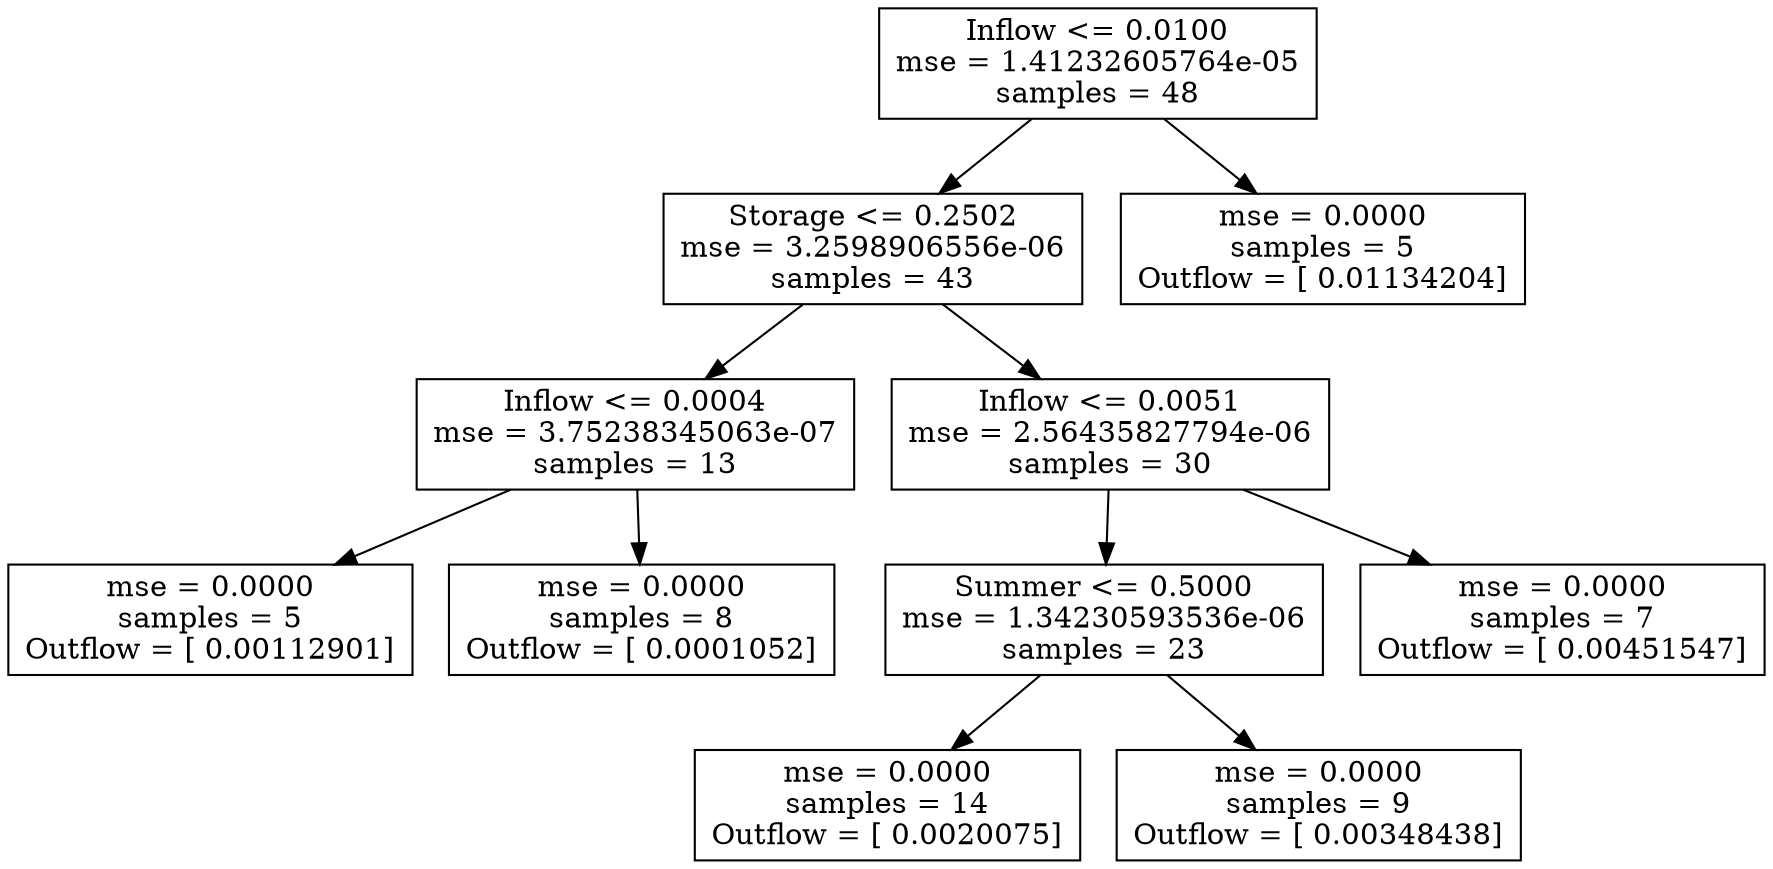 digraph Tree {
0 [label="Inflow <= 0.0100\nmse = 1.41232605764e-05\nsamples = 48", shape="box"] ;
1 [label="Storage <= 0.2502\nmse = 3.2598906556e-06\nsamples = 43", shape="box"] ;
0 -> 1 ;
2 [label="Inflow <= 0.0004\nmse = 3.75238345063e-07\nsamples = 13", shape="box"] ;
1 -> 2 ;
3 [label="mse = 0.0000\nsamples = 5\nOutflow = [ 0.00112901]", shape="box"] ;
2 -> 3 ;
4 [label="mse = 0.0000\nsamples = 8\nOutflow = [ 0.0001052]", shape="box"] ;
2 -> 4 ;
5 [label="Inflow <= 0.0051\nmse = 2.56435827794e-06\nsamples = 30", shape="box"] ;
1 -> 5 ;
6 [label="Summer <= 0.5000\nmse = 1.34230593536e-06\nsamples = 23", shape="box"] ;
5 -> 6 ;
7 [label="mse = 0.0000\nsamples = 14\nOutflow = [ 0.0020075]", shape="box"] ;
6 -> 7 ;
8 [label="mse = 0.0000\nsamples = 9\nOutflow = [ 0.00348438]", shape="box"] ;
6 -> 8 ;
9 [label="mse = 0.0000\nsamples = 7\nOutflow = [ 0.00451547]", shape="box"] ;
5 -> 9 ;
10 [label="mse = 0.0000\nsamples = 5\nOutflow = [ 0.01134204]", shape="box"] ;
0 -> 10 ;
}